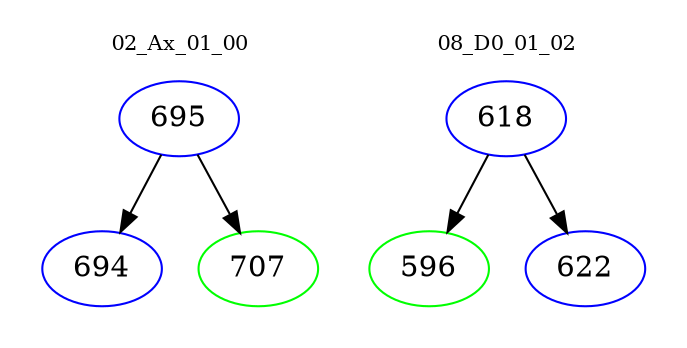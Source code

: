 digraph{
subgraph cluster_0 {
color = white
label = "02_Ax_01_00";
fontsize=10;
T0_695 [label="695", color="blue"]
T0_695 -> T0_694 [color="black"]
T0_694 [label="694", color="blue"]
T0_695 -> T0_707 [color="black"]
T0_707 [label="707", color="green"]
}
subgraph cluster_1 {
color = white
label = "08_D0_01_02";
fontsize=10;
T1_618 [label="618", color="blue"]
T1_618 -> T1_596 [color="black"]
T1_596 [label="596", color="green"]
T1_618 -> T1_622 [color="black"]
T1_622 [label="622", color="blue"]
}
}
